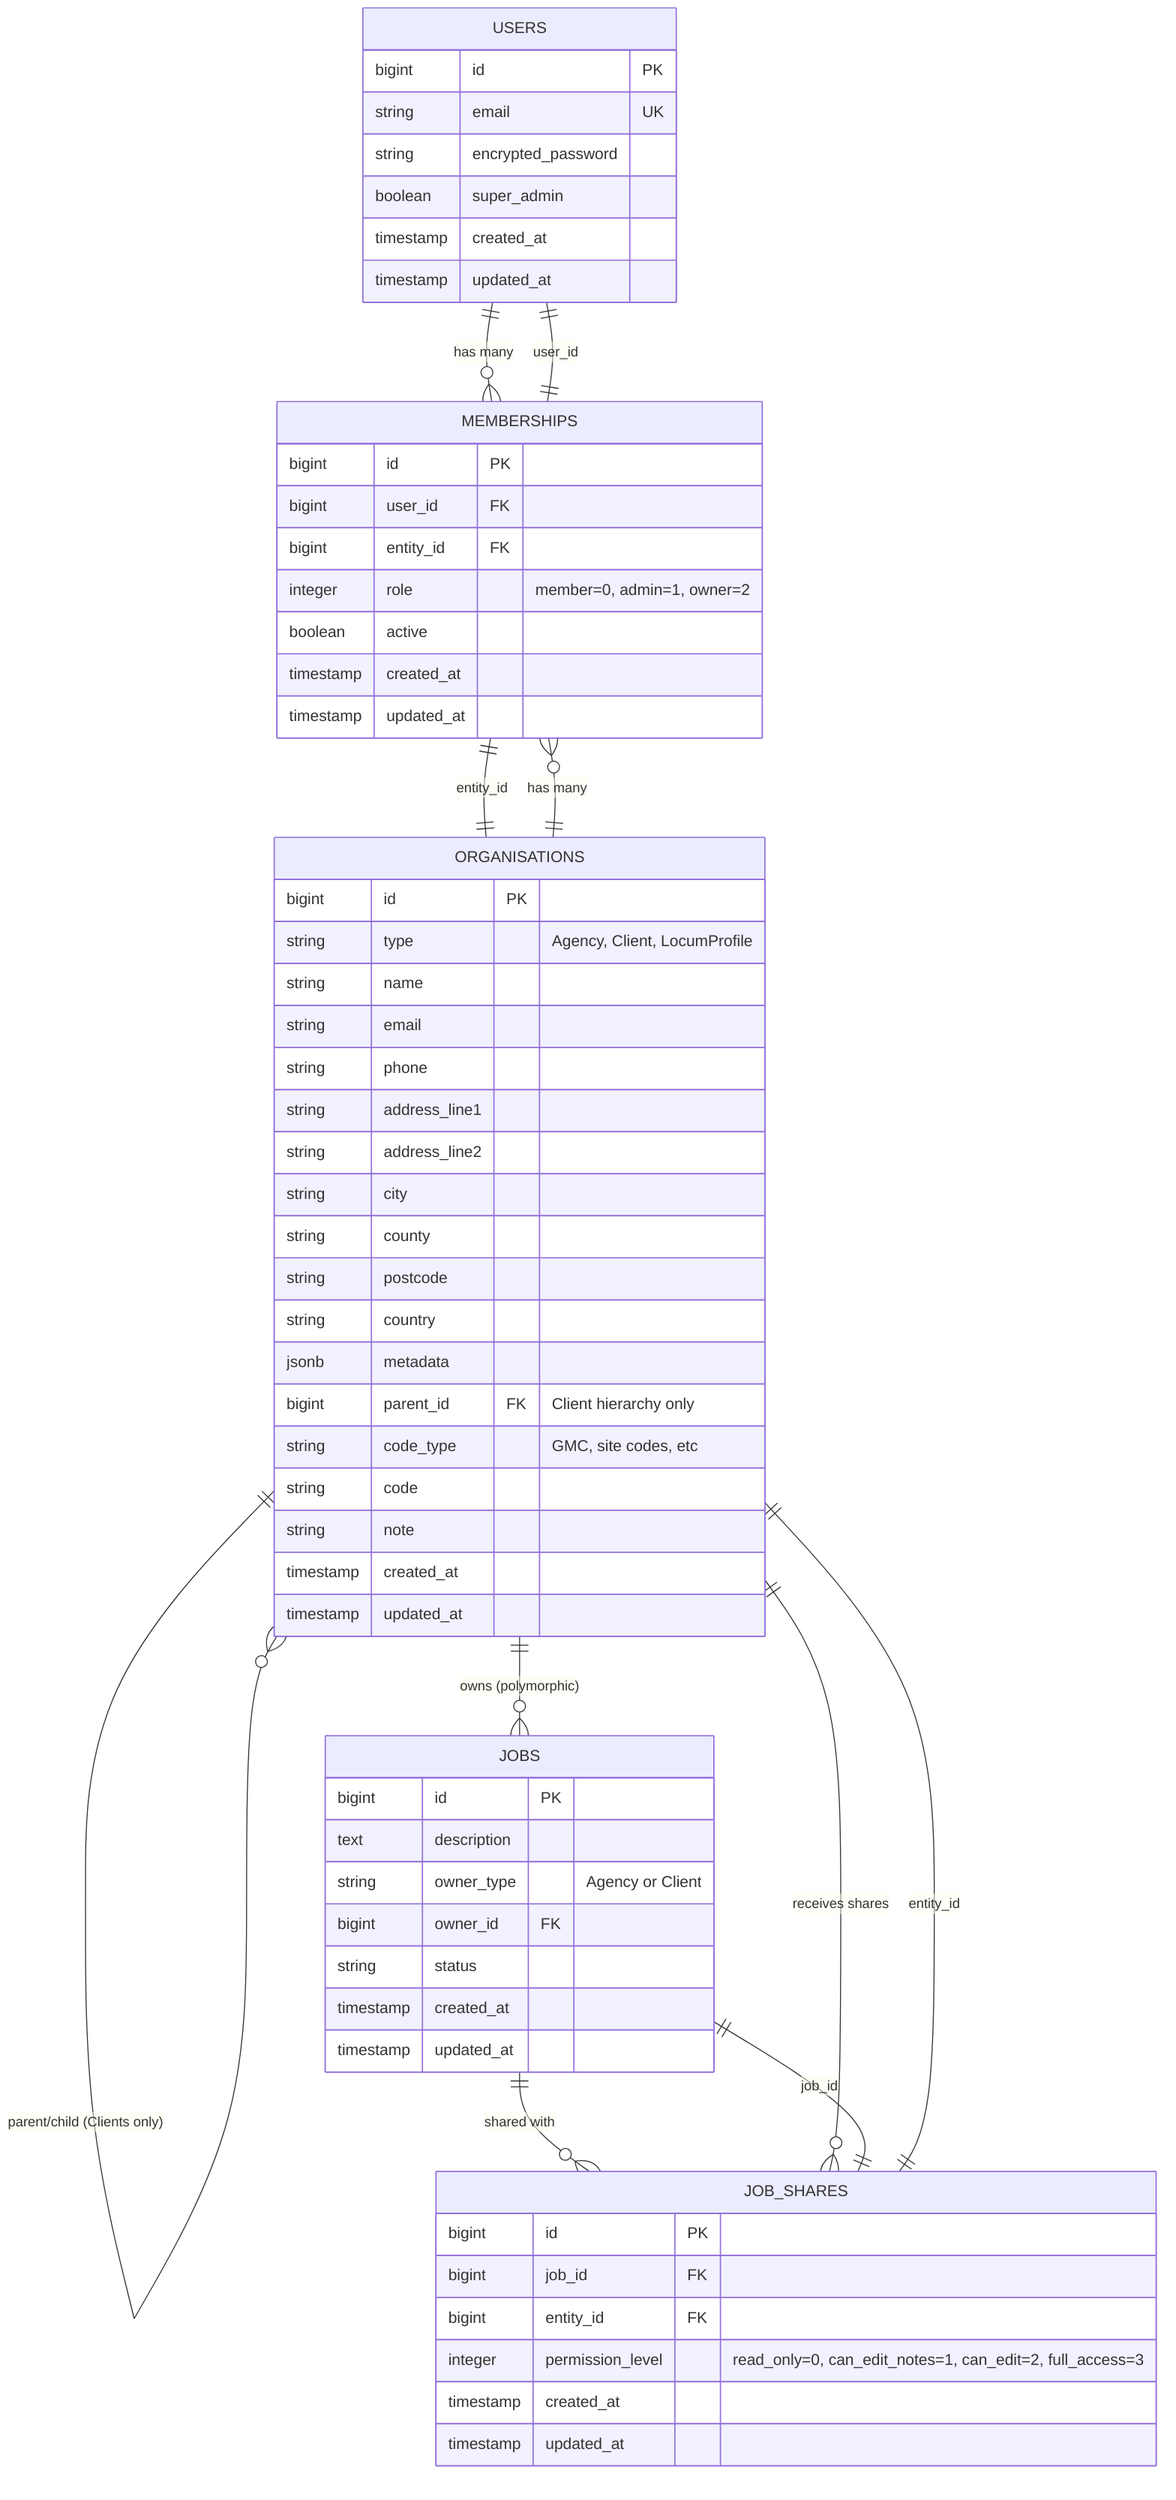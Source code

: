erDiagram
    USERS {
        bigint id PK
        string email UK
        string encrypted_password
        boolean super_admin
        timestamp created_at
        timestamp updated_at
    }
    
    ORGANISATIONS {
        bigint id PK
        string type "Agency, Client, LocumProfile"
        string name
        string email
        string phone
        string address_line1
        string address_line2
        string city
        string county
        string postcode
        string country
        jsonb metadata
        bigint parent_id FK "Client hierarchy only"
        string code_type "GMC, site codes, etc"
        string code
        string note
        timestamp created_at
        timestamp updated_at
    }
    
    MEMBERSHIPS {
        bigint id PK
        bigint user_id FK
        bigint entity_id FK
        integer role "member=0, admin=1, owner=2"
        boolean active
        timestamp created_at
        timestamp updated_at
    }
    
    JOBS {
        bigint id PK
        text description
        string owner_type "Agency or Client"
        bigint owner_id FK
        string status
        timestamp created_at
        timestamp updated_at
    }
    
    JOB_SHARES {
        bigint id PK
        bigint job_id FK
        bigint entity_id FK
        integer permission_level "read_only=0, can_edit_notes=1, can_edit=2, full_access=3"
        timestamp created_at
        timestamp updated_at
    }
    
    %% Relationships
    USERS ||--o{ MEMBERSHIPS : "has many"
    ORGANISATIONS ||--o{ MEMBERSHIPS : "has many"
    ORGANISATIONS ||--o{ ORGANISATIONS : "parent/child (Clients only)"
    ORGANISATIONS ||--o{ JOBS : "owns (polymorphic)"
    JOBS ||--o{ JOB_SHARES : "shared with"
    ORGANISATIONS ||--o{ JOB_SHARES : "receives shares"
    
    %% Constraints and Indexes
    MEMBERSHIPS ||--|| USERS : user_id
    MEMBERSHIPS ||--|| ORGANISATIONS : entity_id
    JOB_SHARES ||--|| JOBS : job_id
    JOB_SHARES ||--|| ORGANISATIONS : entity_id